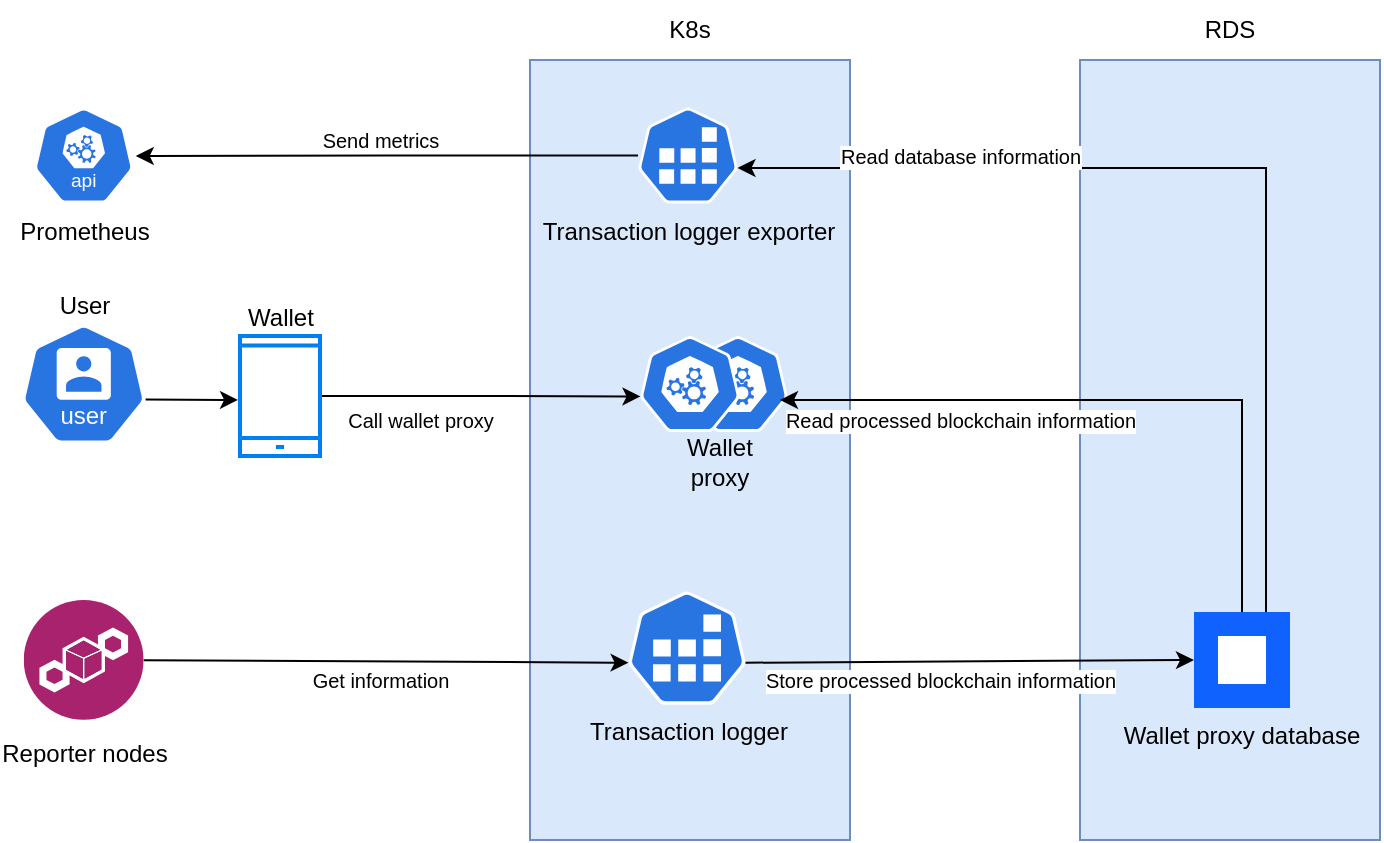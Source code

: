 <mxfile version="26.2.14">
  <diagram name="Page-1" id="LXZF_V3E9vUImPniDIsB">
    <mxGraphModel dx="1426" dy="800" grid="1" gridSize="10" guides="1" tooltips="1" connect="1" arrows="1" fold="1" page="1" pageScale="1" pageWidth="827" pageHeight="1169" math="0" shadow="0">
      <root>
        <mxCell id="0" />
        <mxCell id="1" parent="0" />
        <mxCell id="i6KSr7b9u-3ymFxsB6-P-23" value="" style="rounded=0;whiteSpace=wrap;html=1;fillColor=#dae8fc;strokeColor=#6c8ebf;" vertex="1" parent="1">
          <mxGeometry x="610" y="100" width="150" height="390" as="geometry" />
        </mxCell>
        <mxCell id="i6KSr7b9u-3ymFxsB6-P-24" value="" style="rounded=0;whiteSpace=wrap;html=1;fillColor=#dae8fc;strokeColor=#6c8ebf;" vertex="1" parent="1">
          <mxGeometry x="335" y="100" width="160" height="390" as="geometry" />
        </mxCell>
        <mxCell id="i6KSr7b9u-3ymFxsB6-P-25" value="" style="aspect=fixed;sketch=0;html=1;dashed=0;whitespace=wrap;verticalLabelPosition=bottom;verticalAlign=top;fillColor=#2875E2;strokeColor=#ffffff;points=[[0.005,0.63,0],[0.1,0.2,0],[0.9,0.2,0],[0.5,0,0],[0.995,0.63,0],[0.72,0.99,0],[0.5,1,0],[0.28,0.99,0]];shape=mxgraph.kubernetes.icon2;prIcon=api" vertex="1" parent="1">
          <mxGeometry x="414" y="238" width="50" height="48" as="geometry" />
        </mxCell>
        <mxCell id="i6KSr7b9u-3ymFxsB6-P-26" value="Reporter nodes" style="image;aspect=fixed;perimeter=ellipsePerimeter;html=1;align=center;shadow=0;dashed=0;fontColor=light-dark(#000000, #6592cd);labelBackgroundColor=default;fontSize=12;spacingTop=3;image=img/lib/ibm/blockchain/blockchain.svg;" vertex="1" parent="1">
          <mxGeometry x="81.88" y="370" width="60" height="60" as="geometry" />
        </mxCell>
        <mxCell id="i6KSr7b9u-3ymFxsB6-P-27" value="" style="aspect=fixed;sketch=0;html=1;dashed=0;whitespace=wrap;verticalLabelPosition=top;verticalAlign=bottom;fillColor=#2875E2;strokeColor=#ffffff;points=[[0.005,0.63,0],[0.1,0.2,0],[0.9,0.2,0],[0.5,0,0],[0.995,0.63,0],[0.72,0.99,0],[0.5,1,0],[0.28,0.99,0]];shape=mxgraph.kubernetes.icon2;prIcon=api;labelPosition=center;align=center;" vertex="1" parent="1">
          <mxGeometry x="390" y="238" width="50" height="48" as="geometry" />
        </mxCell>
        <mxCell id="i6KSr7b9u-3ymFxsB6-P-28" value="Store processed blockchain information" style="rounded=0;orthogonalLoop=1;jettySize=auto;html=1;exitX=0.995;exitY=0.63;exitDx=0;exitDy=0;exitPerimeter=0;entryX=0;entryY=0.5;entryDx=0;entryDy=0;fontSize=10;" edge="1" parent="1" source="i6KSr7b9u-3ymFxsB6-P-29" target="i6KSr7b9u-3ymFxsB6-P-31">
          <mxGeometry x="-0.133" y="-9" relative="1" as="geometry">
            <mxPoint as="offset" />
            <Array as="points" />
          </mxGeometry>
        </mxCell>
        <mxCell id="i6KSr7b9u-3ymFxsB6-P-29" value="Transaction logger" style="aspect=fixed;sketch=0;html=1;dashed=0;whitespace=wrap;verticalLabelPosition=bottom;verticalAlign=top;fillColor=#2875E2;strokeColor=#ffffff;points=[[0.005,0.63,0],[0.1,0.2,0],[0.9,0.2,0],[0.5,0,0],[0.995,0.63,0],[0.72,0.99,0],[0.5,1,0],[0.28,0.99,0]];shape=mxgraph.kubernetes.icon2;prIcon=job" vertex="1" parent="1">
          <mxGeometry x="384" y="365.68" width="59" height="56.64" as="geometry" />
        </mxCell>
        <mxCell id="i6KSr7b9u-3ymFxsB6-P-30" value="Get information" style="rounded=0;orthogonalLoop=1;jettySize=auto;html=1;entryX=0.005;entryY=0.63;entryDx=0;entryDy=0;entryPerimeter=0;fontSize=10;" edge="1" parent="1" source="i6KSr7b9u-3ymFxsB6-P-26" target="i6KSr7b9u-3ymFxsB6-P-29">
          <mxGeometry x="-0.025" y="-9" relative="1" as="geometry">
            <mxPoint as="offset" />
          </mxGeometry>
        </mxCell>
        <mxCell id="i6KSr7b9u-3ymFxsB6-P-31" value="Wallet proxy database" style="shape=rect;fillColor=#0F62FE;aspect=fixed;resizable=0;labelPosition=center;verticalLabelPosition=bottom;align=center;verticalAlign=top;strokeColor=none;fontSize=12;" vertex="1" parent="1">
          <mxGeometry x="667" y="376" width="48" height="48" as="geometry" />
        </mxCell>
        <mxCell id="i6KSr7b9u-3ymFxsB6-P-32" value="" style="fillColor=#ffffff;strokeColor=none;dashed=0;outlineConnect=0;html=1;labelPosition=center;verticalLabelPosition=bottom;verticalAlign=top;part=1;movable=0;resizable=0;rotatable=0;shape=mxgraph.ibm_cloud.database--postgresql" vertex="1" parent="i6KSr7b9u-3ymFxsB6-P-31">
          <mxGeometry width="24" height="24" relative="1" as="geometry">
            <mxPoint x="12" y="12" as="offset" />
          </mxGeometry>
        </mxCell>
        <mxCell id="i6KSr7b9u-3ymFxsB6-P-33" value="Prometheus" style="aspect=fixed;sketch=0;html=1;dashed=0;whitespace=wrap;verticalLabelPosition=bottom;verticalAlign=top;fillColor=#2875E2;strokeColor=#ffffff;points=[[0.005,0.63,0],[0.1,0.2,0],[0.9,0.2,0],[0.5,0,0],[0.995,0.63,0],[0.72,0.99,0],[0.5,1,0],[0.28,0.99,0]];shape=mxgraph.kubernetes.icon2;kubernetesLabel=1;prIcon=api" vertex="1" parent="1">
          <mxGeometry x="86.88" y="123.75" width="50" height="48" as="geometry" />
        </mxCell>
        <mxCell id="i6KSr7b9u-3ymFxsB6-P-35" value="K8s" style="text;html=1;align=center;verticalAlign=middle;whiteSpace=wrap;rounded=0;" vertex="1" parent="1">
          <mxGeometry x="385" y="70" width="60" height="30" as="geometry" />
        </mxCell>
        <mxCell id="i6KSr7b9u-3ymFxsB6-P-36" value="RDS" style="text;html=1;align=center;verticalAlign=middle;whiteSpace=wrap;rounded=0;" vertex="1" parent="1">
          <mxGeometry x="655" y="70" width="60" height="30" as="geometry" />
        </mxCell>
        <mxCell id="i6KSr7b9u-3ymFxsB6-P-37" value="User" style="aspect=fixed;sketch=0;html=1;dashed=0;whitespace=wrap;verticalLabelPosition=top;verticalAlign=bottom;fillColor=#2875E2;strokeColor=#ffffff;points=[[0.005,0.63,0],[0.1,0.2,0],[0.9,0.2,0],[0.5,0,0],[0.995,0.63,0],[0.72,0.99,0],[0.5,1,0],[0.28,0.99,0]];shape=mxgraph.kubernetes.icon2;kubernetesLabel=1;prIcon=user;labelPosition=center;align=center;" vertex="1" parent="1">
          <mxGeometry x="80.64" y="232" width="62.49" height="60" as="geometry" />
        </mxCell>
        <mxCell id="i6KSr7b9u-3ymFxsB6-P-39" style="rounded=0;orthogonalLoop=1;jettySize=auto;html=1;exitX=0.995;exitY=0.63;exitDx=0;exitDy=0;exitPerimeter=0;entryX=-0.025;entryY=0.533;entryDx=0;entryDy=0;entryPerimeter=0;" edge="1" parent="1" target="i6KSr7b9u-3ymFxsB6-P-45" source="i6KSr7b9u-3ymFxsB6-P-37">
          <mxGeometry relative="1" as="geometry">
            <mxPoint x="141" y="346.25" as="sourcePoint" />
            <mxPoint x="180" y="270" as="targetPoint" />
          </mxGeometry>
        </mxCell>
        <mxCell id="i6KSr7b9u-3ymFxsB6-P-40" value="Call wallet proxy" style="edgeStyle=orthogonalEdgeStyle;rounded=0;orthogonalLoop=1;jettySize=auto;html=1;fontSize=10;entryX=0.005;entryY=0.63;entryDx=0;entryDy=0;entryPerimeter=0;" edge="1" parent="1" target="i6KSr7b9u-3ymFxsB6-P-27" source="i6KSr7b9u-3ymFxsB6-P-45">
          <mxGeometry x="-0.377" y="-12" relative="1" as="geometry">
            <mxPoint x="250" y="110" as="sourcePoint" />
            <mxPoint x="290" y="251" as="targetPoint" />
            <Array as="points" />
            <mxPoint as="offset" />
          </mxGeometry>
        </mxCell>
        <mxCell id="i6KSr7b9u-3ymFxsB6-P-41" value="Read processed blockchain information" style="edgeStyle=orthogonalEdgeStyle;rounded=0;orthogonalLoop=1;jettySize=auto;html=1;exitX=0.5;exitY=0;exitDx=0;exitDy=0;fontSize=10;" edge="1" parent="1" source="i6KSr7b9u-3ymFxsB6-P-31">
          <mxGeometry x="0.466" y="10" relative="1" as="geometry">
            <mxPoint x="460" y="270" as="targetPoint" />
            <Array as="points">
              <mxPoint x="691" y="270" />
              <mxPoint x="460" y="270" />
            </Array>
            <mxPoint as="offset" />
          </mxGeometry>
        </mxCell>
        <mxCell id="i6KSr7b9u-3ymFxsB6-P-44" value="Wallet proxy" style="text;html=1;align=center;verticalAlign=middle;whiteSpace=wrap;rounded=0;" vertex="1" parent="1">
          <mxGeometry x="400" y="286" width="60" height="30" as="geometry" />
        </mxCell>
        <mxCell id="i6KSr7b9u-3ymFxsB6-P-45" value="Wallet" style="html=1;verticalLabelPosition=top;align=center;labelBackgroundColor=#ffffff;verticalAlign=bottom;strokeWidth=2;strokeColor=#0080F0;shadow=0;dashed=0;shape=mxgraph.ios7.icons.smartphone;labelPosition=center;" vertex="1" parent="1">
          <mxGeometry x="190" y="238" width="40" height="60" as="geometry" />
        </mxCell>
        <mxCell id="i6KSr7b9u-3ymFxsB6-P-47" value="Transaction logger exporter" style="aspect=fixed;sketch=0;html=1;dashed=0;whitespace=wrap;verticalLabelPosition=bottom;verticalAlign=top;fillColor=#2875E2;strokeColor=#ffffff;points=[[0.005,0.63,0],[0.1,0.2,0],[0.9,0.2,0],[0.5,0,0],[0.995,0.63,0],[0.72,0.99,0],[0.5,1,0],[0.28,0.99,0]];shape=mxgraph.kubernetes.icon2;prIcon=job" vertex="1" parent="1">
          <mxGeometry x="389" y="123.75" width="50" height="48" as="geometry" />
        </mxCell>
        <mxCell id="i6KSr7b9u-3ymFxsB6-P-49" value="Send metrics" style="edgeStyle=orthogonalEdgeStyle;rounded=0;orthogonalLoop=1;jettySize=auto;html=1;entryX=1.02;entryY=0.505;entryDx=0;entryDy=0;entryPerimeter=0;fontSize=10;" edge="1" parent="1" source="i6KSr7b9u-3ymFxsB6-P-47" target="i6KSr7b9u-3ymFxsB6-P-33">
          <mxGeometry x="0.032" y="-8" relative="1" as="geometry">
            <Array as="points" />
            <mxPoint as="offset" />
          </mxGeometry>
        </mxCell>
        <mxCell id="i6KSr7b9u-3ymFxsB6-P-51" value="Read database information" style="edgeStyle=orthogonalEdgeStyle;rounded=0;orthogonalLoop=1;jettySize=auto;html=1;entryX=0.995;entryY=0.63;entryDx=0;entryDy=0;entryPerimeter=0;exitX=0.75;exitY=0;exitDx=0;exitDy=0;fontSize=10;" edge="1" parent="1" source="i6KSr7b9u-3ymFxsB6-P-31" target="i6KSr7b9u-3ymFxsB6-P-47">
          <mxGeometry x="0.542" y="-6" relative="1" as="geometry">
            <mxPoint x="710" y="370" as="sourcePoint" />
            <Array as="points">
              <mxPoint x="703" y="154" />
            </Array>
            <mxPoint as="offset" />
          </mxGeometry>
        </mxCell>
      </root>
    </mxGraphModel>
  </diagram>
</mxfile>
